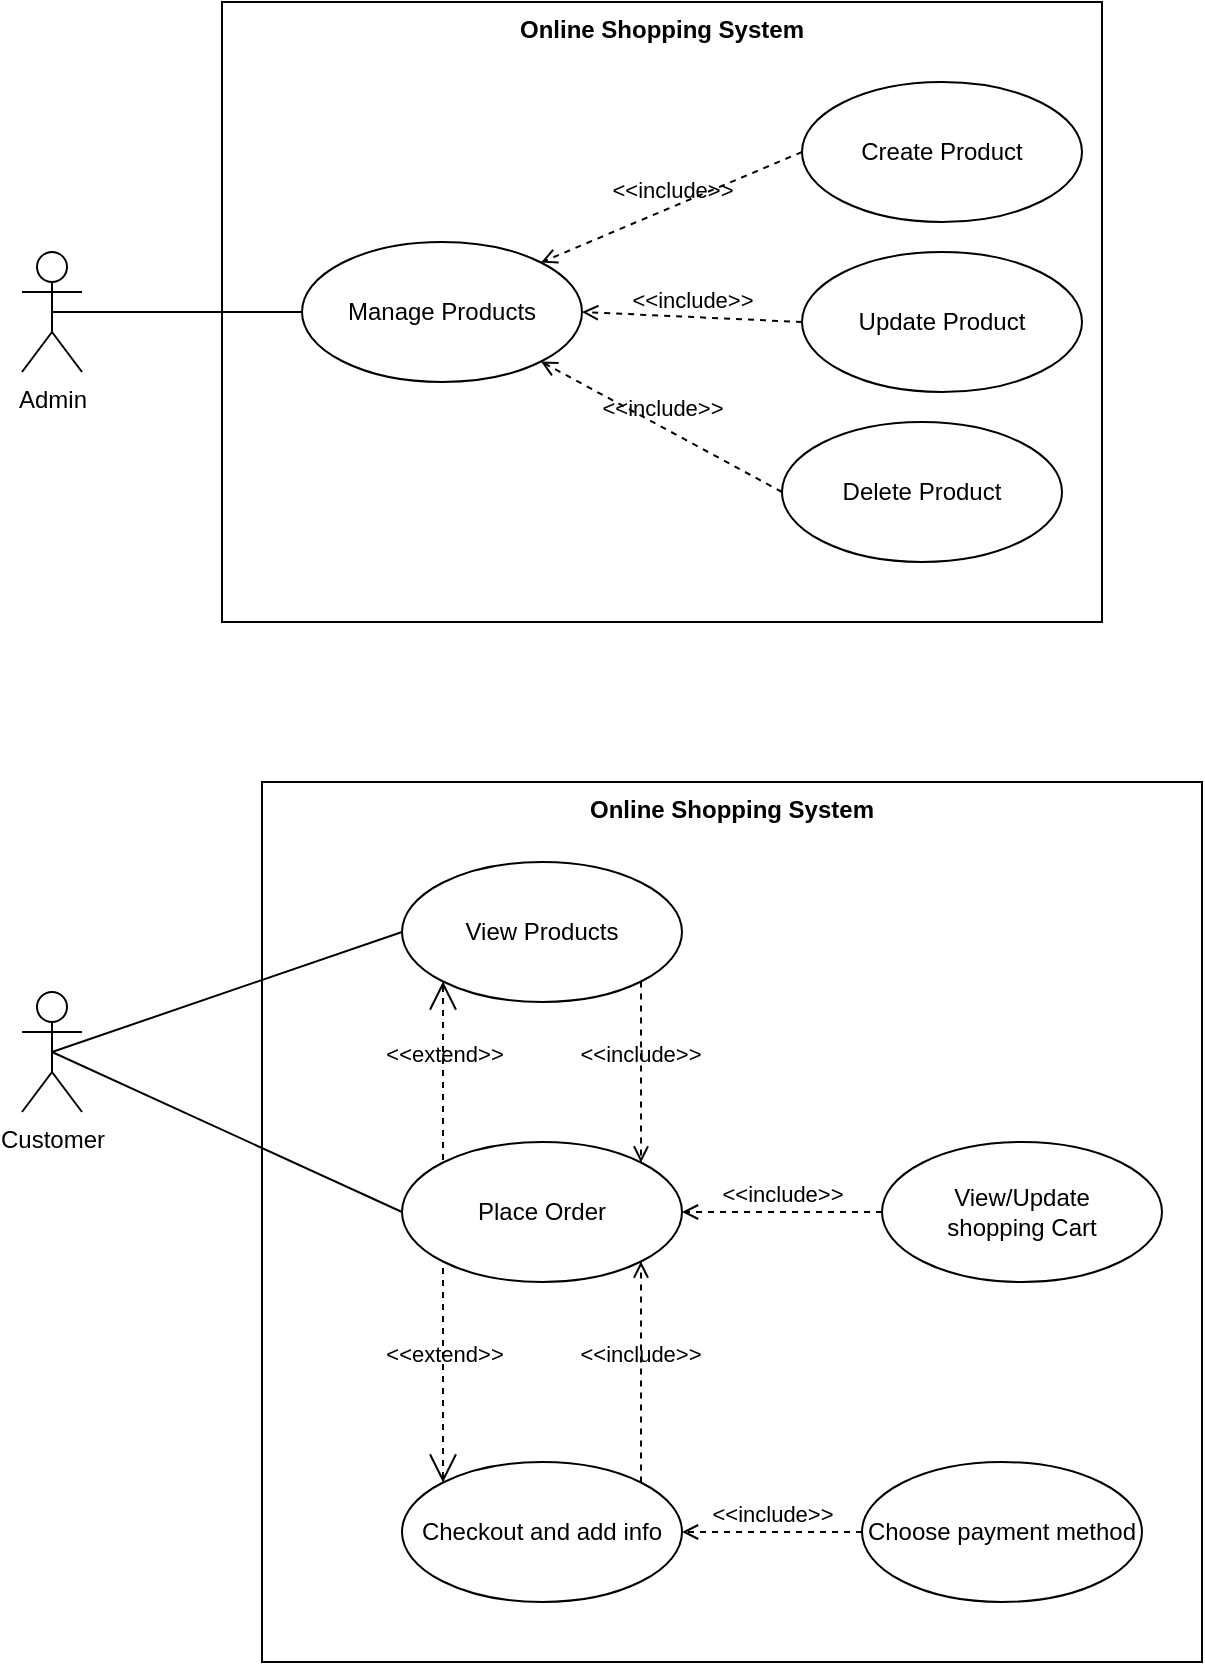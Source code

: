 <mxfile version="13.6.6" type="google"><diagram id="zcgR8_tAQMGsjbBzQyw7" name="Page-1"><mxGraphModel dx="1278" dy="548" grid="1" gridSize="10" guides="1" tooltips="1" connect="1" arrows="1" fold="1" page="1" pageScale="1" pageWidth="827" pageHeight="1169" math="0" shadow="0"><root><mxCell id="0"/><mxCell id="1" parent="0"/><mxCell id="k3NQ6N-CZsi02m72bDxA-1" value="Online Shopping System" style="shape=rect;html=1;verticalAlign=top;fontStyle=1;whiteSpace=wrap;align=center;" vertex="1" parent="1"><mxGeometry x="160" y="30" width="440" height="310" as="geometry"/></mxCell><mxCell id="k3NQ6N-CZsi02m72bDxA-2" value="Create Product" style="ellipse;whiteSpace=wrap;html=1;" vertex="1" parent="1"><mxGeometry x="450" y="70" width="140" height="70" as="geometry"/></mxCell><mxCell id="k3NQ6N-CZsi02m72bDxA-3" value="Admin" style="shape=umlActor;html=1;verticalLabelPosition=bottom;verticalAlign=top;align=center;" vertex="1" parent="1"><mxGeometry x="60" y="155" width="30" height="60" as="geometry"/></mxCell><mxCell id="k3NQ6N-CZsi02m72bDxA-4" value="Update Product" style="ellipse;whiteSpace=wrap;html=1;" vertex="1" parent="1"><mxGeometry x="450" y="155" width="140" height="70" as="geometry"/></mxCell><mxCell id="k3NQ6N-CZsi02m72bDxA-5" value="Delete Product" style="ellipse;whiteSpace=wrap;html=1;" vertex="1" parent="1"><mxGeometry x="440" y="240" width="140" height="70" as="geometry"/></mxCell><mxCell id="k3NQ6N-CZsi02m72bDxA-6" value="Manage Products" style="ellipse;whiteSpace=wrap;html=1;" vertex="1" parent="1"><mxGeometry x="200" y="150" width="140" height="70" as="geometry"/></mxCell><mxCell id="k3NQ6N-CZsi02m72bDxA-7" value="" style="edgeStyle=none;html=1;endArrow=none;verticalAlign=bottom;exitX=0.5;exitY=0.5;exitDx=0;exitDy=0;exitPerimeter=0;entryX=0;entryY=0.5;entryDx=0;entryDy=0;" edge="1" parent="1" source="k3NQ6N-CZsi02m72bDxA-3" target="k3NQ6N-CZsi02m72bDxA-6"><mxGeometry width="160" relative="1" as="geometry"><mxPoint x="340" y="250" as="sourcePoint"/><mxPoint x="500" y="250" as="targetPoint"/></mxGeometry></mxCell><mxCell id="k3NQ6N-CZsi02m72bDxA-8" value="&amp;lt;&amp;lt;include&amp;gt;&amp;gt;" style="edgeStyle=none;html=1;endArrow=open;verticalAlign=bottom;dashed=1;labelBackgroundColor=none;entryX=1;entryY=0;entryDx=0;entryDy=0;exitX=0;exitY=0.5;exitDx=0;exitDy=0;" edge="1" parent="1" source="k3NQ6N-CZsi02m72bDxA-2" target="k3NQ6N-CZsi02m72bDxA-6"><mxGeometry width="160" relative="1" as="geometry"><mxPoint x="340" y="250" as="sourcePoint"/><mxPoint x="500" y="250" as="targetPoint"/></mxGeometry></mxCell><mxCell id="k3NQ6N-CZsi02m72bDxA-9" value="&amp;lt;&amp;lt;include&amp;gt;&amp;gt;" style="edgeStyle=none;html=1;endArrow=open;verticalAlign=bottom;dashed=1;labelBackgroundColor=none;exitX=0;exitY=0.5;exitDx=0;exitDy=0;entryX=1;entryY=0.5;entryDx=0;entryDy=0;" edge="1" parent="1" source="k3NQ6N-CZsi02m72bDxA-4" target="k3NQ6N-CZsi02m72bDxA-6"><mxGeometry width="160" relative="1" as="geometry"><mxPoint x="310" y="290" as="sourcePoint"/><mxPoint x="470" y="290" as="targetPoint"/></mxGeometry></mxCell><mxCell id="k3NQ6N-CZsi02m72bDxA-12" value="&amp;lt;&amp;lt;include&amp;gt;&amp;gt;" style="edgeStyle=none;html=1;endArrow=open;verticalAlign=bottom;dashed=1;labelBackgroundColor=none;exitX=0;exitY=0.5;exitDx=0;exitDy=0;entryX=1;entryY=1;entryDx=0;entryDy=0;" edge="1" parent="1" source="k3NQ6N-CZsi02m72bDxA-5" target="k3NQ6N-CZsi02m72bDxA-6"><mxGeometry width="160" relative="1" as="geometry"><mxPoint x="400" y="325" as="sourcePoint"/><mxPoint x="290" y="320" as="targetPoint"/></mxGeometry></mxCell><mxCell id="k3NQ6N-CZsi02m72bDxA-13" value="Online Shopping System" style="shape=rect;html=1;verticalAlign=top;fontStyle=1;whiteSpace=wrap;align=center;" vertex="1" parent="1"><mxGeometry x="180" y="420" width="470" height="440" as="geometry"/></mxCell><mxCell id="k3NQ6N-CZsi02m72bDxA-14" value="View Products" style="ellipse;whiteSpace=wrap;html=1;" vertex="1" parent="1"><mxGeometry x="250" y="460" width="140" height="70" as="geometry"/></mxCell><mxCell id="k3NQ6N-CZsi02m72bDxA-15" value="Customer" style="shape=umlActor;html=1;verticalLabelPosition=bottom;verticalAlign=top;align=center;" vertex="1" parent="1"><mxGeometry x="60" y="525" width="30" height="60" as="geometry"/></mxCell><mxCell id="k3NQ6N-CZsi02m72bDxA-16" value="View/Update&lt;br&gt;shopping Cart" style="ellipse;whiteSpace=wrap;html=1;" vertex="1" parent="1"><mxGeometry x="490" y="600" width="140" height="70" as="geometry"/></mxCell><mxCell id="k3NQ6N-CZsi02m72bDxA-17" value="Checkout and add info" style="ellipse;whiteSpace=wrap;html=1;" vertex="1" parent="1"><mxGeometry x="250" y="760" width="140" height="70" as="geometry"/></mxCell><mxCell id="k3NQ6N-CZsi02m72bDxA-18" value="Place Order" style="ellipse;whiteSpace=wrap;html=1;" vertex="1" parent="1"><mxGeometry x="250" y="600" width="140" height="70" as="geometry"/></mxCell><mxCell id="k3NQ6N-CZsi02m72bDxA-19" value="" style="edgeStyle=none;html=1;endArrow=none;verticalAlign=bottom;entryX=0;entryY=0.5;entryDx=0;entryDy=0;" edge="1" parent="1" target="k3NQ6N-CZsi02m72bDxA-18"><mxGeometry width="160" relative="1" as="geometry"><mxPoint x="75" y="555" as="sourcePoint"/><mxPoint x="500" y="620" as="targetPoint"/></mxGeometry></mxCell><mxCell id="k3NQ6N-CZsi02m72bDxA-20" value="&amp;lt;&amp;lt;include&amp;gt;&amp;gt;" style="edgeStyle=none;html=1;endArrow=open;verticalAlign=bottom;dashed=1;labelBackgroundColor=none;entryX=1;entryY=0;entryDx=0;entryDy=0;exitX=1;exitY=1;exitDx=0;exitDy=0;" edge="1" parent="1" source="k3NQ6N-CZsi02m72bDxA-14" target="k3NQ6N-CZsi02m72bDxA-18"><mxGeometry width="160" relative="1" as="geometry"><mxPoint x="340" y="620" as="sourcePoint"/><mxPoint x="500" y="620" as="targetPoint"/></mxGeometry></mxCell><mxCell id="k3NQ6N-CZsi02m72bDxA-21" value="&amp;lt;&amp;lt;include&amp;gt;&amp;gt;" style="edgeStyle=none;html=1;endArrow=open;verticalAlign=bottom;dashed=1;labelBackgroundColor=none;" edge="1" parent="1" source="k3NQ6N-CZsi02m72bDxA-16" target="k3NQ6N-CZsi02m72bDxA-18"><mxGeometry width="160" relative="1" as="geometry"><mxPoint x="310" y="660" as="sourcePoint"/><mxPoint x="470" y="660" as="targetPoint"/><Array as="points"/></mxGeometry></mxCell><mxCell id="k3NQ6N-CZsi02m72bDxA-22" value="&amp;lt;&amp;lt;include&amp;gt;&amp;gt;" style="edgeStyle=none;html=1;endArrow=open;verticalAlign=bottom;dashed=1;labelBackgroundColor=none;exitX=1;exitY=0;exitDx=0;exitDy=0;entryX=1;entryY=1;entryDx=0;entryDy=0;" edge="1" parent="1" source="k3NQ6N-CZsi02m72bDxA-17" target="k3NQ6N-CZsi02m72bDxA-18"><mxGeometry width="160" relative="1" as="geometry"><mxPoint x="400" y="695" as="sourcePoint"/><mxPoint x="290" y="690" as="targetPoint"/></mxGeometry></mxCell><mxCell id="k3NQ6N-CZsi02m72bDxA-25" value="" style="edgeStyle=none;html=1;endArrow=none;verticalAlign=bottom;entryX=0;entryY=0.5;entryDx=0;entryDy=0;exitX=0.5;exitY=0.5;exitDx=0;exitDy=0;exitPerimeter=0;" edge="1" parent="1" source="k3NQ6N-CZsi02m72bDxA-15" target="k3NQ6N-CZsi02m72bDxA-14"><mxGeometry width="160" relative="1" as="geometry"><mxPoint x="85" y="565.0" as="sourcePoint"/><mxPoint x="260" y="645" as="targetPoint"/></mxGeometry></mxCell><mxCell id="k3NQ6N-CZsi02m72bDxA-28" value="Choose payment method" style="ellipse;whiteSpace=wrap;html=1;" vertex="1" parent="1"><mxGeometry x="480" y="760" width="140" height="70" as="geometry"/></mxCell><mxCell id="k3NQ6N-CZsi02m72bDxA-31" value="&amp;lt;&amp;lt;include&amp;gt;&amp;gt;" style="edgeStyle=none;html=1;endArrow=open;verticalAlign=bottom;dashed=1;labelBackgroundColor=none;entryX=1;entryY=0.5;entryDx=0;entryDy=0;exitX=0;exitY=0.5;exitDx=0;exitDy=0;" edge="1" parent="1" source="k3NQ6N-CZsi02m72bDxA-28" target="k3NQ6N-CZsi02m72bDxA-17"><mxGeometry width="160" relative="1" as="geometry"><mxPoint x="330" y="680" as="sourcePoint"/><mxPoint x="490" y="680" as="targetPoint"/></mxGeometry></mxCell><mxCell id="k3NQ6N-CZsi02m72bDxA-32" value="&amp;lt;&amp;lt;extend&amp;gt;&amp;gt;" style="edgeStyle=none;html=1;startArrow=open;endArrow=none;startSize=12;verticalAlign=bottom;dashed=1;labelBackgroundColor=none;exitX=0;exitY=0;exitDx=0;exitDy=0;entryX=0;entryY=1;entryDx=0;entryDy=0;" edge="1" parent="1" source="k3NQ6N-CZsi02m72bDxA-17" target="k3NQ6N-CZsi02m72bDxA-18"><mxGeometry width="160" relative="1" as="geometry"><mxPoint x="330" y="680" as="sourcePoint"/><mxPoint x="490" y="680" as="targetPoint"/></mxGeometry></mxCell><mxCell id="k3NQ6N-CZsi02m72bDxA-34" value="&amp;lt;&amp;lt;extend&amp;gt;&amp;gt;" style="edgeStyle=none;html=1;startArrow=open;endArrow=none;startSize=12;verticalAlign=bottom;dashed=1;labelBackgroundColor=none;exitX=0;exitY=1;exitDx=0;exitDy=0;entryX=0;entryY=0;entryDx=0;entryDy=0;" edge="1" parent="1" source="k3NQ6N-CZsi02m72bDxA-14" target="k3NQ6N-CZsi02m72bDxA-18"><mxGeometry width="160" relative="1" as="geometry"><mxPoint x="390" y="610" as="sourcePoint"/><mxPoint x="550" y="610" as="targetPoint"/></mxGeometry></mxCell></root></mxGraphModel></diagram></mxfile>